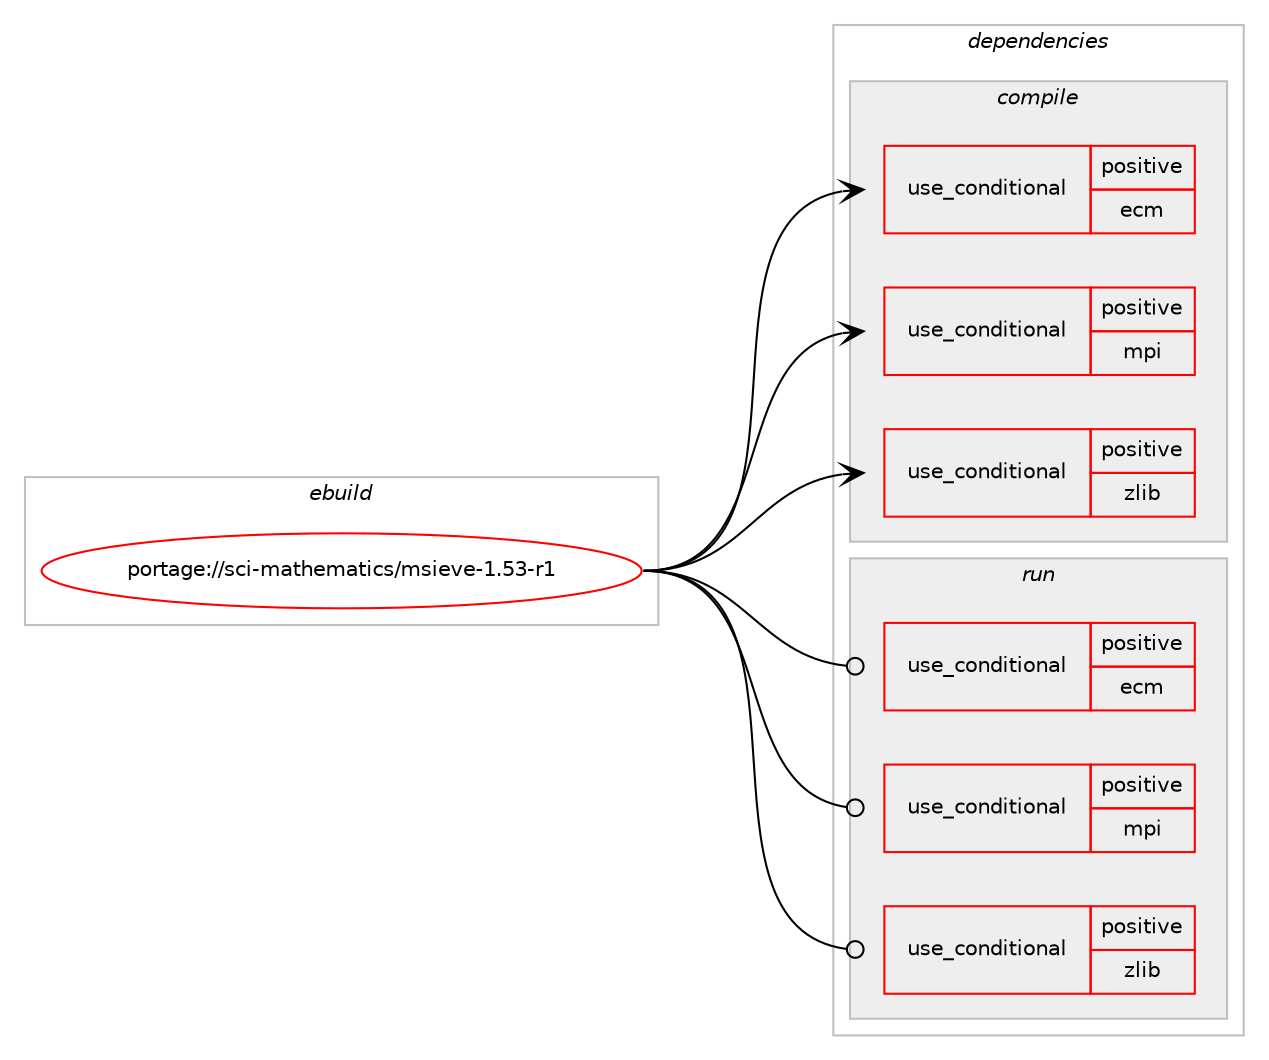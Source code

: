 digraph prolog {

# *************
# Graph options
# *************

newrank=true;
concentrate=true;
compound=true;
graph [rankdir=LR,fontname=Helvetica,fontsize=10,ranksep=1.5];#, ranksep=2.5, nodesep=0.2];
edge  [arrowhead=vee];
node  [fontname=Helvetica,fontsize=10];

# **********
# The ebuild
# **********

subgraph cluster_leftcol {
color=gray;
rank=same;
label=<<i>ebuild</i>>;
id [label="portage://sci-mathematics/msieve-1.53-r1", color=red, width=4, href="../sci-mathematics/msieve-1.53-r1.svg"];
}

# ****************
# The dependencies
# ****************

subgraph cluster_midcol {
color=gray;
label=<<i>dependencies</i>>;
subgraph cluster_compile {
fillcolor="#eeeeee";
style=filled;
label=<<i>compile</i>>;
subgraph cond502 {
dependency728 [label=<<TABLE BORDER="0" CELLBORDER="1" CELLSPACING="0" CELLPADDING="4"><TR><TD ROWSPAN="3" CELLPADDING="10">use_conditional</TD></TR><TR><TD>positive</TD></TR><TR><TD>ecm</TD></TR></TABLE>>, shape=none, color=red];
# *** BEGIN UNKNOWN DEPENDENCY TYPE (TODO) ***
# dependency728 -> package_dependency(portage://sci-mathematics/msieve-1.53-r1,install,no,sci-mathematics,gmp-ecm,none,[,,],[],[])
# *** END UNKNOWN DEPENDENCY TYPE (TODO) ***

}
id:e -> dependency728:w [weight=20,style="solid",arrowhead="vee"];
subgraph cond503 {
dependency729 [label=<<TABLE BORDER="0" CELLBORDER="1" CELLSPACING="0" CELLPADDING="4"><TR><TD ROWSPAN="3" CELLPADDING="10">use_conditional</TD></TR><TR><TD>positive</TD></TR><TR><TD>mpi</TD></TR></TABLE>>, shape=none, color=red];
# *** BEGIN UNKNOWN DEPENDENCY TYPE (TODO) ***
# dependency729 -> package_dependency(portage://sci-mathematics/msieve-1.53-r1,install,no,virtual,mpi,none,[,,],[],[])
# *** END UNKNOWN DEPENDENCY TYPE (TODO) ***

}
id:e -> dependency729:w [weight=20,style="solid",arrowhead="vee"];
subgraph cond504 {
dependency730 [label=<<TABLE BORDER="0" CELLBORDER="1" CELLSPACING="0" CELLPADDING="4"><TR><TD ROWSPAN="3" CELLPADDING="10">use_conditional</TD></TR><TR><TD>positive</TD></TR><TR><TD>zlib</TD></TR></TABLE>>, shape=none, color=red];
# *** BEGIN UNKNOWN DEPENDENCY TYPE (TODO) ***
# dependency730 -> package_dependency(portage://sci-mathematics/msieve-1.53-r1,install,no,sys-libs,zlib,none,[,,],[],[])
# *** END UNKNOWN DEPENDENCY TYPE (TODO) ***

}
id:e -> dependency730:w [weight=20,style="solid",arrowhead="vee"];
}
subgraph cluster_compileandrun {
fillcolor="#eeeeee";
style=filled;
label=<<i>compile and run</i>>;
}
subgraph cluster_run {
fillcolor="#eeeeee";
style=filled;
label=<<i>run</i>>;
subgraph cond505 {
dependency731 [label=<<TABLE BORDER="0" CELLBORDER="1" CELLSPACING="0" CELLPADDING="4"><TR><TD ROWSPAN="3" CELLPADDING="10">use_conditional</TD></TR><TR><TD>positive</TD></TR><TR><TD>ecm</TD></TR></TABLE>>, shape=none, color=red];
# *** BEGIN UNKNOWN DEPENDENCY TYPE (TODO) ***
# dependency731 -> package_dependency(portage://sci-mathematics/msieve-1.53-r1,run,no,sci-mathematics,gmp-ecm,none,[,,],[],[])
# *** END UNKNOWN DEPENDENCY TYPE (TODO) ***

}
id:e -> dependency731:w [weight=20,style="solid",arrowhead="odot"];
subgraph cond506 {
dependency732 [label=<<TABLE BORDER="0" CELLBORDER="1" CELLSPACING="0" CELLPADDING="4"><TR><TD ROWSPAN="3" CELLPADDING="10">use_conditional</TD></TR><TR><TD>positive</TD></TR><TR><TD>mpi</TD></TR></TABLE>>, shape=none, color=red];
# *** BEGIN UNKNOWN DEPENDENCY TYPE (TODO) ***
# dependency732 -> package_dependency(portage://sci-mathematics/msieve-1.53-r1,run,no,virtual,mpi,none,[,,],[],[])
# *** END UNKNOWN DEPENDENCY TYPE (TODO) ***

}
id:e -> dependency732:w [weight=20,style="solid",arrowhead="odot"];
subgraph cond507 {
dependency733 [label=<<TABLE BORDER="0" CELLBORDER="1" CELLSPACING="0" CELLPADDING="4"><TR><TD ROWSPAN="3" CELLPADDING="10">use_conditional</TD></TR><TR><TD>positive</TD></TR><TR><TD>zlib</TD></TR></TABLE>>, shape=none, color=red];
# *** BEGIN UNKNOWN DEPENDENCY TYPE (TODO) ***
# dependency733 -> package_dependency(portage://sci-mathematics/msieve-1.53-r1,run,no,sys-libs,zlib,none,[,,],[],[])
# *** END UNKNOWN DEPENDENCY TYPE (TODO) ***

}
id:e -> dependency733:w [weight=20,style="solid",arrowhead="odot"];
}
}

# **************
# The candidates
# **************

subgraph cluster_choices {
rank=same;
color=gray;
label=<<i>candidates</i>>;

}

}

